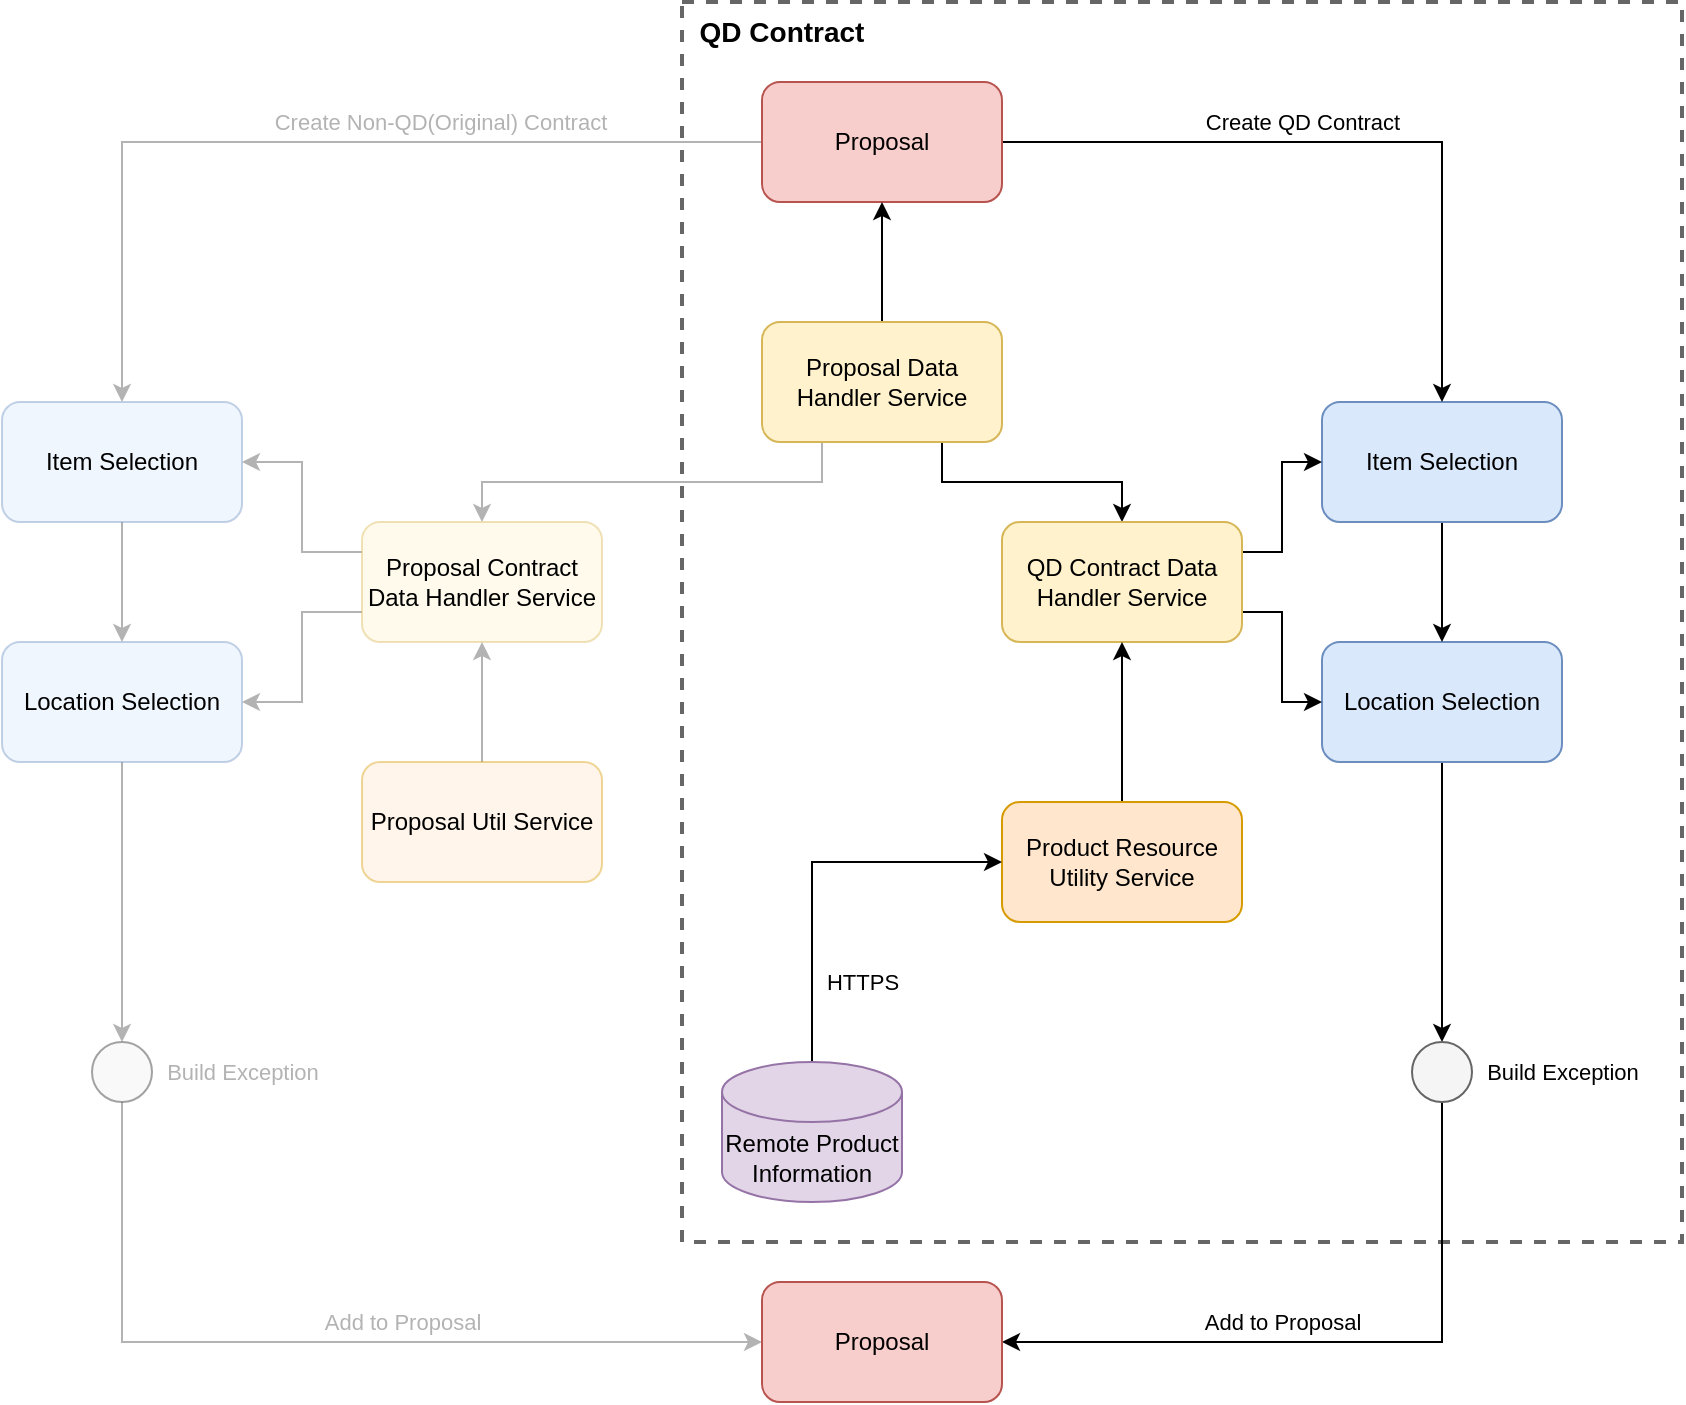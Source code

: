 <mxfile version="14.8.6" type="github">
  <diagram id="pdDH_vBhMzbRQby9audl" name="Page-1">
    <mxGraphModel dx="2249" dy="882" grid="1" gridSize="10" guides="1" tooltips="1" connect="1" arrows="1" fold="1" page="1" pageScale="1" pageWidth="827" pageHeight="1169" math="0" shadow="0">
      <root>
        <mxCell id="0" />
        <mxCell id="1" parent="0" />
        <mxCell id="GosO7Gj60h1sTJ2ZnbMC-37" value="" style="rounded=0;whiteSpace=wrap;html=1;strokeColor=#666666;strokeWidth=2;fontColor=#333333;fillColor=none;dashed=1;" vertex="1" parent="1">
          <mxGeometry x="260" y="40" width="500" height="620" as="geometry" />
        </mxCell>
        <mxCell id="GosO7Gj60h1sTJ2ZnbMC-36" style="edgeStyle=orthogonalEdgeStyle;rounded=0;orthogonalLoop=1;jettySize=auto;html=1;entryX=0.5;entryY=0;entryDx=0;entryDy=0;" edge="1" parent="1" source="GosO7Gj60h1sTJ2ZnbMC-5" target="GosO7Gj60h1sTJ2ZnbMC-21">
          <mxGeometry relative="1" as="geometry" />
        </mxCell>
        <mxCell id="GosO7Gj60h1sTJ2ZnbMC-54" value="Build Exception" style="edgeLabel;html=1;align=center;verticalAlign=middle;resizable=0;points=[];fontColor=#000000;" vertex="1" connectable="0" parent="GosO7Gj60h1sTJ2ZnbMC-36">
          <mxGeometry x="0.286" relative="1" as="geometry">
            <mxPoint x="60" y="65" as="offset" />
          </mxGeometry>
        </mxCell>
        <mxCell id="GosO7Gj60h1sTJ2ZnbMC-5" value="Location Selection" style="rounded=1;whiteSpace=wrap;html=1;strokeColor=#6c8ebf;strokeWidth=1;fillColor=#dae8fc;" vertex="1" parent="1">
          <mxGeometry x="580" y="360" width="120" height="60" as="geometry" />
        </mxCell>
        <mxCell id="GosO7Gj60h1sTJ2ZnbMC-19" style="edgeStyle=orthogonalEdgeStyle;rounded=0;orthogonalLoop=1;jettySize=auto;html=1;strokeColor=#B3B3B3;" edge="1" parent="1" source="GosO7Gj60h1sTJ2ZnbMC-9" target="GosO7Gj60h1sTJ2ZnbMC-18">
          <mxGeometry relative="1" as="geometry" />
        </mxCell>
        <mxCell id="GosO7Gj60h1sTJ2ZnbMC-9" value="Item Selection" style="rounded=1;whiteSpace=wrap;html=1;strokeColor=#6c8ebf;strokeWidth=1;fillColor=#dae8fc;opacity=40;" vertex="1" parent="1">
          <mxGeometry x="-80" y="240" width="120" height="60" as="geometry" />
        </mxCell>
        <mxCell id="GosO7Gj60h1sTJ2ZnbMC-14" style="edgeStyle=orthogonalEdgeStyle;rounded=0;orthogonalLoop=1;jettySize=auto;html=1;" edge="1" parent="1" source="GosO7Gj60h1sTJ2ZnbMC-12" target="GosO7Gj60h1sTJ2ZnbMC-5">
          <mxGeometry relative="1" as="geometry" />
        </mxCell>
        <mxCell id="GosO7Gj60h1sTJ2ZnbMC-12" value="Item Selection" style="rounded=1;whiteSpace=wrap;html=1;strokeColor=#6c8ebf;strokeWidth=1;fillColor=#dae8fc;" vertex="1" parent="1">
          <mxGeometry x="580" y="240" width="120" height="60" as="geometry" />
        </mxCell>
        <mxCell id="GosO7Gj60h1sTJ2ZnbMC-16" style="edgeStyle=orthogonalEdgeStyle;rounded=0;orthogonalLoop=1;jettySize=auto;html=1;exitX=0;exitY=0.5;exitDx=0;exitDy=0;strokeColor=#B3B3B3;" edge="1" parent="1" source="GosO7Gj60h1sTJ2ZnbMC-15" target="GosO7Gj60h1sTJ2ZnbMC-9">
          <mxGeometry relative="1" as="geometry">
            <mxPoint x="200" y="110" as="sourcePoint" />
            <mxPoint x="-20" y="240" as="targetPoint" />
          </mxGeometry>
        </mxCell>
        <mxCell id="GosO7Gj60h1sTJ2ZnbMC-25" value="Create Non-QD(Original) Contract" style="edgeLabel;html=1;align=center;verticalAlign=middle;resizable=0;points=[];fontColor=#B3B3B3;" vertex="1" connectable="0" parent="GosO7Gj60h1sTJ2ZnbMC-16">
          <mxGeometry x="-0.183" y="-2" relative="1" as="geometry">
            <mxPoint x="23" y="-8" as="offset" />
          </mxGeometry>
        </mxCell>
        <mxCell id="GosO7Gj60h1sTJ2ZnbMC-17" style="edgeStyle=orthogonalEdgeStyle;rounded=0;orthogonalLoop=1;jettySize=auto;html=1;entryX=0.5;entryY=0;entryDx=0;entryDy=0;" edge="1" parent="1" source="GosO7Gj60h1sTJ2ZnbMC-15" target="GosO7Gj60h1sTJ2ZnbMC-12">
          <mxGeometry relative="1" as="geometry">
            <mxPoint x="720" y="240" as="targetPoint" />
          </mxGeometry>
        </mxCell>
        <mxCell id="GosO7Gj60h1sTJ2ZnbMC-26" value="Create QD Contract" style="edgeLabel;html=1;align=center;verticalAlign=middle;resizable=0;points=[];" vertex="1" connectable="0" parent="GosO7Gj60h1sTJ2ZnbMC-17">
          <mxGeometry x="-0.24" y="-1" relative="1" as="geometry">
            <mxPoint x="17" y="-11" as="offset" />
          </mxGeometry>
        </mxCell>
        <mxCell id="GosO7Gj60h1sTJ2ZnbMC-15" value="Proposal" style="rounded=1;whiteSpace=wrap;html=1;strokeColor=#b85450;strokeWidth=1;fillColor=#f8cecc;" vertex="1" parent="1">
          <mxGeometry x="300" y="80" width="120" height="60" as="geometry" />
        </mxCell>
        <mxCell id="GosO7Gj60h1sTJ2ZnbMC-22" style="edgeStyle=orthogonalEdgeStyle;rounded=0;orthogonalLoop=1;jettySize=auto;html=1;entryX=0.5;entryY=0;entryDx=0;entryDy=0;strokeColor=#B3B3B3;" edge="1" parent="1" source="GosO7Gj60h1sTJ2ZnbMC-18" target="GosO7Gj60h1sTJ2ZnbMC-20">
          <mxGeometry relative="1" as="geometry" />
        </mxCell>
        <mxCell id="GosO7Gj60h1sTJ2ZnbMC-53" value="Build Exception" style="edgeLabel;html=1;align=center;verticalAlign=middle;resizable=0;points=[];fontColor=#B3B3B3;" vertex="1" connectable="0" parent="GosO7Gj60h1sTJ2ZnbMC-22">
          <mxGeometry x="0.186" y="1" relative="1" as="geometry">
            <mxPoint x="59" y="72" as="offset" />
          </mxGeometry>
        </mxCell>
        <mxCell id="GosO7Gj60h1sTJ2ZnbMC-18" value="Location Selection" style="rounded=1;whiteSpace=wrap;html=1;strokeColor=#6c8ebf;strokeWidth=1;fillColor=#dae8fc;opacity=40;" vertex="1" parent="1">
          <mxGeometry x="-80" y="360" width="120" height="60" as="geometry" />
        </mxCell>
        <mxCell id="GosO7Gj60h1sTJ2ZnbMC-40" style="edgeStyle=orthogonalEdgeStyle;rounded=0;orthogonalLoop=1;jettySize=auto;html=1;entryX=0;entryY=0.5;entryDx=0;entryDy=0;fontColor=#B3B3B3;exitX=0.5;exitY=1;exitDx=0;exitDy=0;strokeColor=#B3B3B3;" edge="1" parent="1" source="GosO7Gj60h1sTJ2ZnbMC-20" target="GosO7Gj60h1sTJ2ZnbMC-38">
          <mxGeometry relative="1" as="geometry" />
        </mxCell>
        <mxCell id="GosO7Gj60h1sTJ2ZnbMC-52" value="Add to Proposal" style="edgeLabel;html=1;align=center;verticalAlign=middle;resizable=0;points=[];fontColor=#B3B3B3;" vertex="1" connectable="0" parent="GosO7Gj60h1sTJ2ZnbMC-40">
          <mxGeometry x="-0.041" y="2" relative="1" as="geometry">
            <mxPoint x="49" y="-8" as="offset" />
          </mxGeometry>
        </mxCell>
        <mxCell id="GosO7Gj60h1sTJ2ZnbMC-20" value="" style="ellipse;whiteSpace=wrap;html=1;aspect=fixed;strokeColor=#666666;strokeWidth=1;fillColor=#f5f5f5;fontColor=#333333;opacity=60;" vertex="1" parent="1">
          <mxGeometry x="-35" y="560" width="30" height="30" as="geometry" />
        </mxCell>
        <mxCell id="GosO7Gj60h1sTJ2ZnbMC-39" style="edgeStyle=orthogonalEdgeStyle;rounded=0;orthogonalLoop=1;jettySize=auto;html=1;entryX=1;entryY=0.5;entryDx=0;entryDy=0;fontColor=#B3B3B3;exitX=0.5;exitY=1;exitDx=0;exitDy=0;" edge="1" parent="1" source="GosO7Gj60h1sTJ2ZnbMC-21" target="GosO7Gj60h1sTJ2ZnbMC-38">
          <mxGeometry relative="1" as="geometry" />
        </mxCell>
        <mxCell id="GosO7Gj60h1sTJ2ZnbMC-51" value="Add to Proposal" style="edgeLabel;html=1;align=center;verticalAlign=middle;resizable=0;points=[];" vertex="1" connectable="0" parent="GosO7Gj60h1sTJ2ZnbMC-39">
          <mxGeometry x="0.218" y="-1" relative="1" as="geometry">
            <mxPoint x="7" y="-9" as="offset" />
          </mxGeometry>
        </mxCell>
        <mxCell id="GosO7Gj60h1sTJ2ZnbMC-21" value="" style="ellipse;whiteSpace=wrap;html=1;aspect=fixed;strokeColor=#666666;strokeWidth=1;fillColor=#f5f5f5;fontColor=#333333;" vertex="1" parent="1">
          <mxGeometry x="625" y="560" width="30" height="30" as="geometry" />
        </mxCell>
        <mxCell id="GosO7Gj60h1sTJ2ZnbMC-27" style="edgeStyle=orthogonalEdgeStyle;rounded=0;orthogonalLoop=1;jettySize=auto;html=1;entryX=0.5;entryY=1;entryDx=0;entryDy=0;" edge="1" parent="1" source="GosO7Gj60h1sTJ2ZnbMC-23" target="GosO7Gj60h1sTJ2ZnbMC-15">
          <mxGeometry relative="1" as="geometry" />
        </mxCell>
        <mxCell id="GosO7Gj60h1sTJ2ZnbMC-30" style="edgeStyle=orthogonalEdgeStyle;rounded=0;orthogonalLoop=1;jettySize=auto;html=1;entryX=0.5;entryY=0;entryDx=0;entryDy=0;exitX=0.25;exitY=1;exitDx=0;exitDy=0;strokeColor=#B3B3B3;" edge="1" parent="1" source="GosO7Gj60h1sTJ2ZnbMC-23" target="GosO7Gj60h1sTJ2ZnbMC-29">
          <mxGeometry relative="1" as="geometry">
            <mxPoint x="220" y="230" as="sourcePoint" />
          </mxGeometry>
        </mxCell>
        <mxCell id="GosO7Gj60h1sTJ2ZnbMC-33" style="edgeStyle=orthogonalEdgeStyle;rounded=0;orthogonalLoop=1;jettySize=auto;html=1;exitX=0.75;exitY=1;exitDx=0;exitDy=0;entryX=0.5;entryY=0;entryDx=0;entryDy=0;" edge="1" parent="1" source="GosO7Gj60h1sTJ2ZnbMC-23" target="GosO7Gj60h1sTJ2ZnbMC-28">
          <mxGeometry relative="1" as="geometry" />
        </mxCell>
        <mxCell id="GosO7Gj60h1sTJ2ZnbMC-23" value="Proposal Data Handler Service" style="rounded=1;whiteSpace=wrap;html=1;strokeColor=#d6b656;strokeWidth=1;fillColor=#fff2cc;" vertex="1" parent="1">
          <mxGeometry x="300" y="200" width="120" height="60" as="geometry" />
        </mxCell>
        <mxCell id="GosO7Gj60h1sTJ2ZnbMC-34" style="edgeStyle=orthogonalEdgeStyle;rounded=0;orthogonalLoop=1;jettySize=auto;html=1;exitX=1;exitY=0.25;exitDx=0;exitDy=0;entryX=0;entryY=0.5;entryDx=0;entryDy=0;" edge="1" parent="1" source="GosO7Gj60h1sTJ2ZnbMC-28" target="GosO7Gj60h1sTJ2ZnbMC-12">
          <mxGeometry relative="1" as="geometry" />
        </mxCell>
        <mxCell id="GosO7Gj60h1sTJ2ZnbMC-35" style="edgeStyle=orthogonalEdgeStyle;rounded=0;orthogonalLoop=1;jettySize=auto;html=1;exitX=1;exitY=0.75;exitDx=0;exitDy=0;entryX=0;entryY=0.5;entryDx=0;entryDy=0;" edge="1" parent="1" source="GosO7Gj60h1sTJ2ZnbMC-28" target="GosO7Gj60h1sTJ2ZnbMC-5">
          <mxGeometry relative="1" as="geometry" />
        </mxCell>
        <mxCell id="GosO7Gj60h1sTJ2ZnbMC-28" value="QD Contract Data Handler Service" style="rounded=1;whiteSpace=wrap;html=1;strokeColor=#d6b656;strokeWidth=1;fillColor=#fff2cc;" vertex="1" parent="1">
          <mxGeometry x="420" y="300" width="120" height="60" as="geometry" />
        </mxCell>
        <mxCell id="GosO7Gj60h1sTJ2ZnbMC-31" style="edgeStyle=orthogonalEdgeStyle;rounded=0;orthogonalLoop=1;jettySize=auto;html=1;entryX=1;entryY=0.5;entryDx=0;entryDy=0;exitX=0;exitY=0.25;exitDx=0;exitDy=0;strokeColor=#B3B3B3;" edge="1" parent="1" source="GosO7Gj60h1sTJ2ZnbMC-29" target="GosO7Gj60h1sTJ2ZnbMC-9">
          <mxGeometry relative="1" as="geometry" />
        </mxCell>
        <mxCell id="GosO7Gj60h1sTJ2ZnbMC-32" style="edgeStyle=orthogonalEdgeStyle;rounded=0;orthogonalLoop=1;jettySize=auto;html=1;exitX=0;exitY=0.75;exitDx=0;exitDy=0;entryX=1;entryY=0.5;entryDx=0;entryDy=0;strokeColor=#B3B3B3;" edge="1" parent="1" source="GosO7Gj60h1sTJ2ZnbMC-29" target="GosO7Gj60h1sTJ2ZnbMC-18">
          <mxGeometry relative="1" as="geometry" />
        </mxCell>
        <mxCell id="GosO7Gj60h1sTJ2ZnbMC-29" value="Proposal Contract Data Handler Service" style="rounded=1;whiteSpace=wrap;html=1;strokeColor=#d6b656;strokeWidth=1;fillColor=#fff2cc;shadow=0;sketch=0;glass=0;opacity=40;" vertex="1" parent="1">
          <mxGeometry x="100" y="300" width="120" height="60" as="geometry" />
        </mxCell>
        <mxCell id="GosO7Gj60h1sTJ2ZnbMC-38" value="Proposal" style="rounded=1;whiteSpace=wrap;html=1;strokeColor=#b85450;strokeWidth=1;fillColor=#f8cecc;" vertex="1" parent="1">
          <mxGeometry x="300" y="680" width="120" height="60" as="geometry" />
        </mxCell>
        <mxCell id="GosO7Gj60h1sTJ2ZnbMC-42" style="edgeStyle=orthogonalEdgeStyle;rounded=0;orthogonalLoop=1;jettySize=auto;html=1;entryX=0.5;entryY=1;entryDx=0;entryDy=0;fontColor=#B3B3B3;strokeColor=#B3B3B3;" edge="1" parent="1" source="GosO7Gj60h1sTJ2ZnbMC-41" target="GosO7Gj60h1sTJ2ZnbMC-29">
          <mxGeometry relative="1" as="geometry" />
        </mxCell>
        <mxCell id="GosO7Gj60h1sTJ2ZnbMC-41" value="Proposal Util Service" style="rounded=1;whiteSpace=wrap;html=1;strokeColor=#d79b00;strokeWidth=1;fillColor=#ffe6cc;opacity=40;" vertex="1" parent="1">
          <mxGeometry x="100" y="420" width="120" height="60" as="geometry" />
        </mxCell>
        <mxCell id="GosO7Gj60h1sTJ2ZnbMC-44" style="edgeStyle=orthogonalEdgeStyle;rounded=0;orthogonalLoop=1;jettySize=auto;html=1;entryX=0.5;entryY=1;entryDx=0;entryDy=0;fontColor=#B3B3B3;exitX=0.5;exitY=0;exitDx=0;exitDy=0;" edge="1" parent="1" source="GosO7Gj60h1sTJ2ZnbMC-47" target="GosO7Gj60h1sTJ2ZnbMC-28">
          <mxGeometry relative="1" as="geometry">
            <mxPoint x="480" y="440" as="sourcePoint" />
          </mxGeometry>
        </mxCell>
        <mxCell id="GosO7Gj60h1sTJ2ZnbMC-45" value="&lt;font color=&quot;#000000&quot; size=&quot;1&quot;&gt;&lt;b style=&quot;font-size: 14px&quot;&gt;QD Contract&lt;/b&gt;&lt;/font&gt;" style="text;html=1;strokeColor=none;fillColor=none;align=center;verticalAlign=middle;whiteSpace=wrap;rounded=0;fontColor=#B3B3B3;" vertex="1" parent="1">
          <mxGeometry x="260" y="40" width="100" height="30" as="geometry" />
        </mxCell>
        <mxCell id="GosO7Gj60h1sTJ2ZnbMC-47" value="Product Resource Utility Service" style="rounded=1;whiteSpace=wrap;html=1;strokeColor=#d79b00;strokeWidth=1;fillColor=#ffe6cc;" vertex="1" parent="1">
          <mxGeometry x="420" y="440" width="120" height="60" as="geometry" />
        </mxCell>
        <mxCell id="GosO7Gj60h1sTJ2ZnbMC-49" style="edgeStyle=orthogonalEdgeStyle;rounded=0;orthogonalLoop=1;jettySize=auto;html=1;entryX=0;entryY=0.5;entryDx=0;entryDy=0;fontColor=#B3B3B3;strokeColor=#000000;exitX=0.5;exitY=0;exitDx=0;exitDy=0;exitPerimeter=0;" edge="1" parent="1" source="GosO7Gj60h1sTJ2ZnbMC-48" target="GosO7Gj60h1sTJ2ZnbMC-47">
          <mxGeometry relative="1" as="geometry" />
        </mxCell>
        <mxCell id="GosO7Gj60h1sTJ2ZnbMC-50" value="&lt;font color=&quot;#000000&quot;&gt;HTTPS&lt;/font&gt;" style="edgeLabel;html=1;align=center;verticalAlign=middle;resizable=0;points=[];fontColor=#B3B3B3;" vertex="1" connectable="0" parent="GosO7Gj60h1sTJ2ZnbMC-49">
          <mxGeometry x="-0.241" y="2" relative="1" as="geometry">
            <mxPoint x="27" y="34" as="offset" />
          </mxGeometry>
        </mxCell>
        <mxCell id="GosO7Gj60h1sTJ2ZnbMC-48" value="Remote Product Information" style="shape=cylinder3;whiteSpace=wrap;html=1;boundedLbl=1;backgroundOutline=1;size=15;strokeColor=#9673a6;strokeWidth=1;fillColor=#e1d5e7;" vertex="1" parent="1">
          <mxGeometry x="280" y="570" width="90" height="70" as="geometry" />
        </mxCell>
      </root>
    </mxGraphModel>
  </diagram>
</mxfile>
